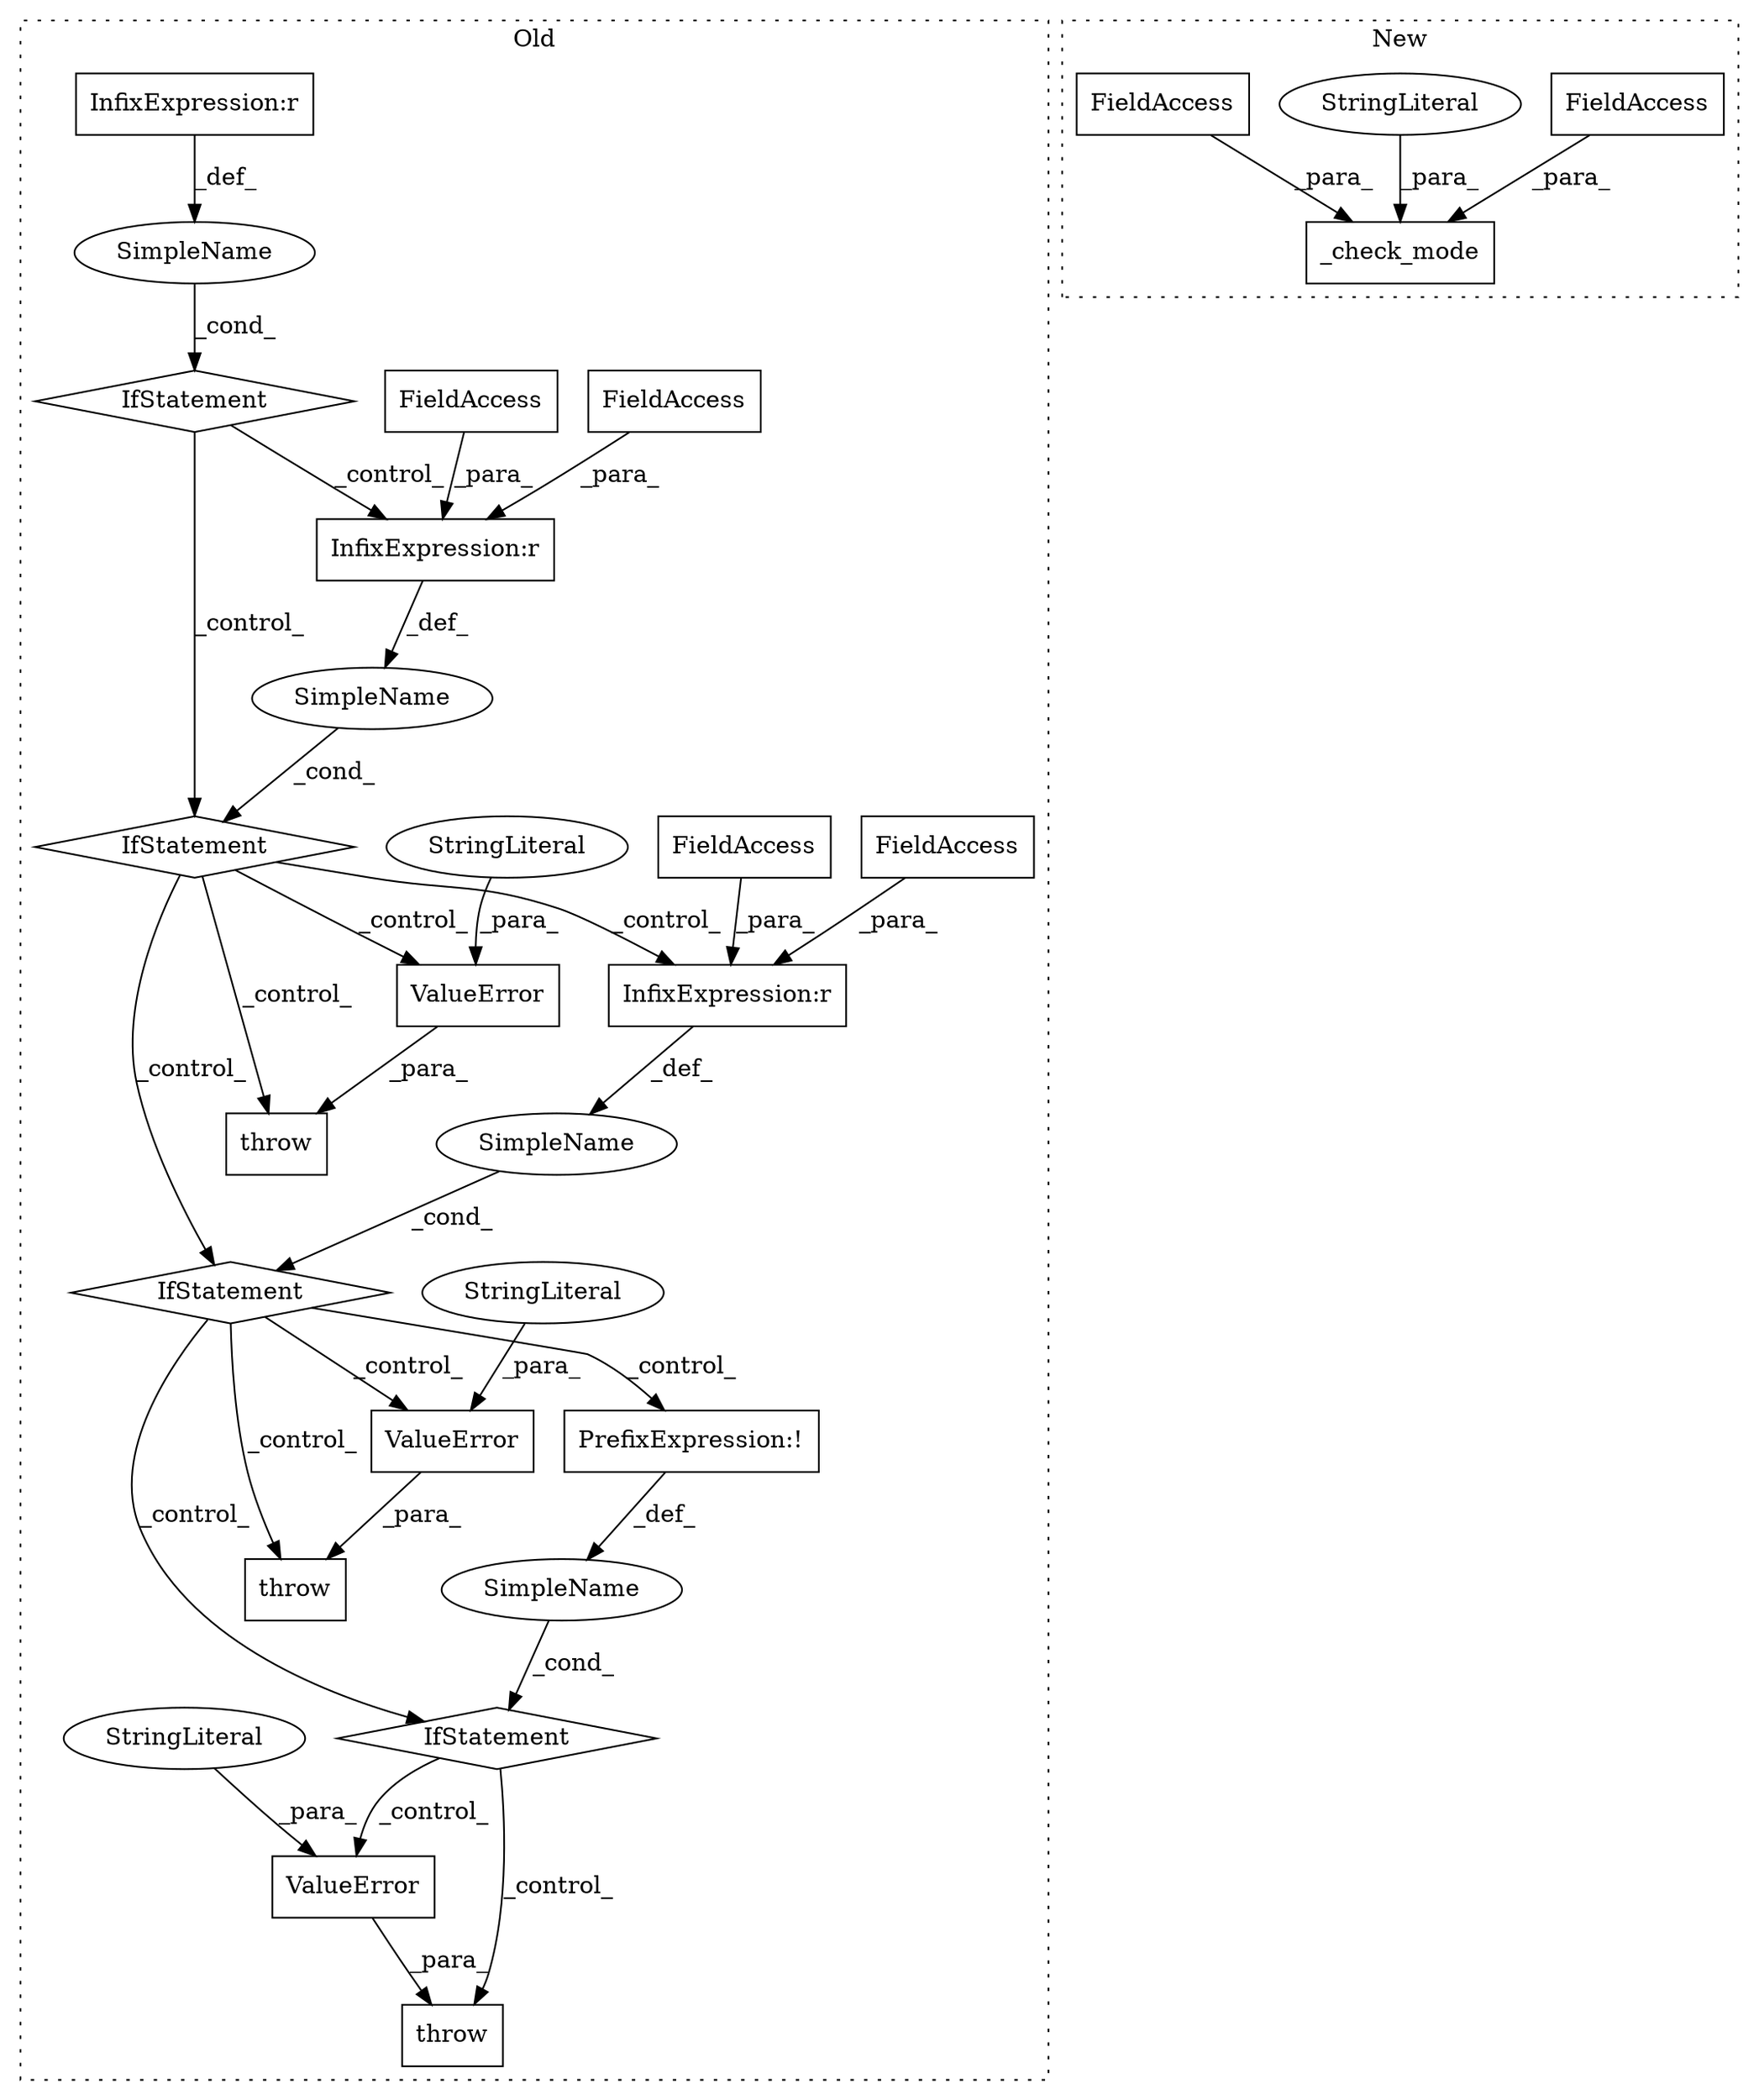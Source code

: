 digraph G {
subgraph cluster0 {
1 [label="ValueError" a="32" s="757,811" l="11,1" shape="box"];
3 [label="SimpleName" a="42" s="" l="" shape="ellipse"];
4 [label="throw" a="53" s="514" l="6" shape="box"];
5 [label="SimpleName" a="42" s="" l="" shape="ellipse"];
6 [label="throw" a="53" s="630" l="6" shape="box"];
7 [label="SimpleName" a="42" s="" l="" shape="ellipse"];
8 [label="throw" a="53" s="751" l="6" shape="box"];
9 [label="PrefixExpression:!" a="38" s="712" l="1" shape="box"];
10 [label="InfixExpression:r" a="27" s="457" l="4" shape="box"];
11 [label="InfixExpression:r" a="27" s="607" l="4" shape="box"];
12 [label="InfixExpression:r" a="27" s="491" l="4" shape="box"];
13 [label="FieldAccess" a="22" s="595" l="12" shape="box"];
14 [label="FieldAccess" a="22" s="611" l="7" shape="box"];
16 [label="FieldAccess" a="22" s="495" l="7" shape="box"];
17 [label="FieldAccess" a="22" s="479" l="12" shape="box"];
19 [label="IfStatement" a="25" s="708,739" l="4,2" shape="diamond"];
20 [label="SimpleName" a="42" s="" l="" shape="ellipse"];
21 [label="IfStatement" a="25" s="447,465" l="4,2" shape="diamond"];
22 [label="ValueError" a="32" s="520,574" l="11,1" shape="box"];
23 [label="IfStatement" a="25" s="475,502" l="4,2" shape="diamond"];
24 [label="ValueError" a="32" s="636,691" l="11,1" shape="box"];
25 [label="IfStatement" a="25" s="591,618" l="4,2" shape="diamond"];
26 [label="StringLiteral" a="45" s="531" l="43" shape="ellipse"];
28 [label="StringLiteral" a="45" s="768" l="43" shape="ellipse"];
29 [label="StringLiteral" a="45" s="647" l="44" shape="ellipse"];
label = "Old";
style="dotted";
}
subgraph cluster1 {
2 [label="_check_mode" a="32" s="567,599" l="12,1" shape="box"];
15 [label="FieldAccess" a="22" s="579" l="4" shape="box"];
18 [label="FieldAccess" a="22" s="584" l="4" shape="box"];
27 [label="StringLiteral" a="45" s="589" l="10" shape="ellipse"];
label = "New";
style="dotted";
}
1 -> 8 [label="_para_"];
3 -> 21 [label="_cond_"];
5 -> 25 [label="_cond_"];
7 -> 19 [label="_cond_"];
9 -> 7 [label="_def_"];
10 -> 3 [label="_def_"];
11 -> 5 [label="_def_"];
12 -> 20 [label="_def_"];
13 -> 11 [label="_para_"];
14 -> 11 [label="_para_"];
15 -> 2 [label="_para_"];
16 -> 12 [label="_para_"];
17 -> 12 [label="_para_"];
18 -> 2 [label="_para_"];
19 -> 1 [label="_control_"];
19 -> 8 [label="_control_"];
20 -> 23 [label="_cond_"];
21 -> 23 [label="_control_"];
21 -> 12 [label="_control_"];
22 -> 4 [label="_para_"];
23 -> 4 [label="_control_"];
23 -> 25 [label="_control_"];
23 -> 11 [label="_control_"];
23 -> 22 [label="_control_"];
24 -> 6 [label="_para_"];
25 -> 19 [label="_control_"];
25 -> 6 [label="_control_"];
25 -> 24 [label="_control_"];
25 -> 9 [label="_control_"];
26 -> 22 [label="_para_"];
27 -> 2 [label="_para_"];
28 -> 1 [label="_para_"];
29 -> 24 [label="_para_"];
}